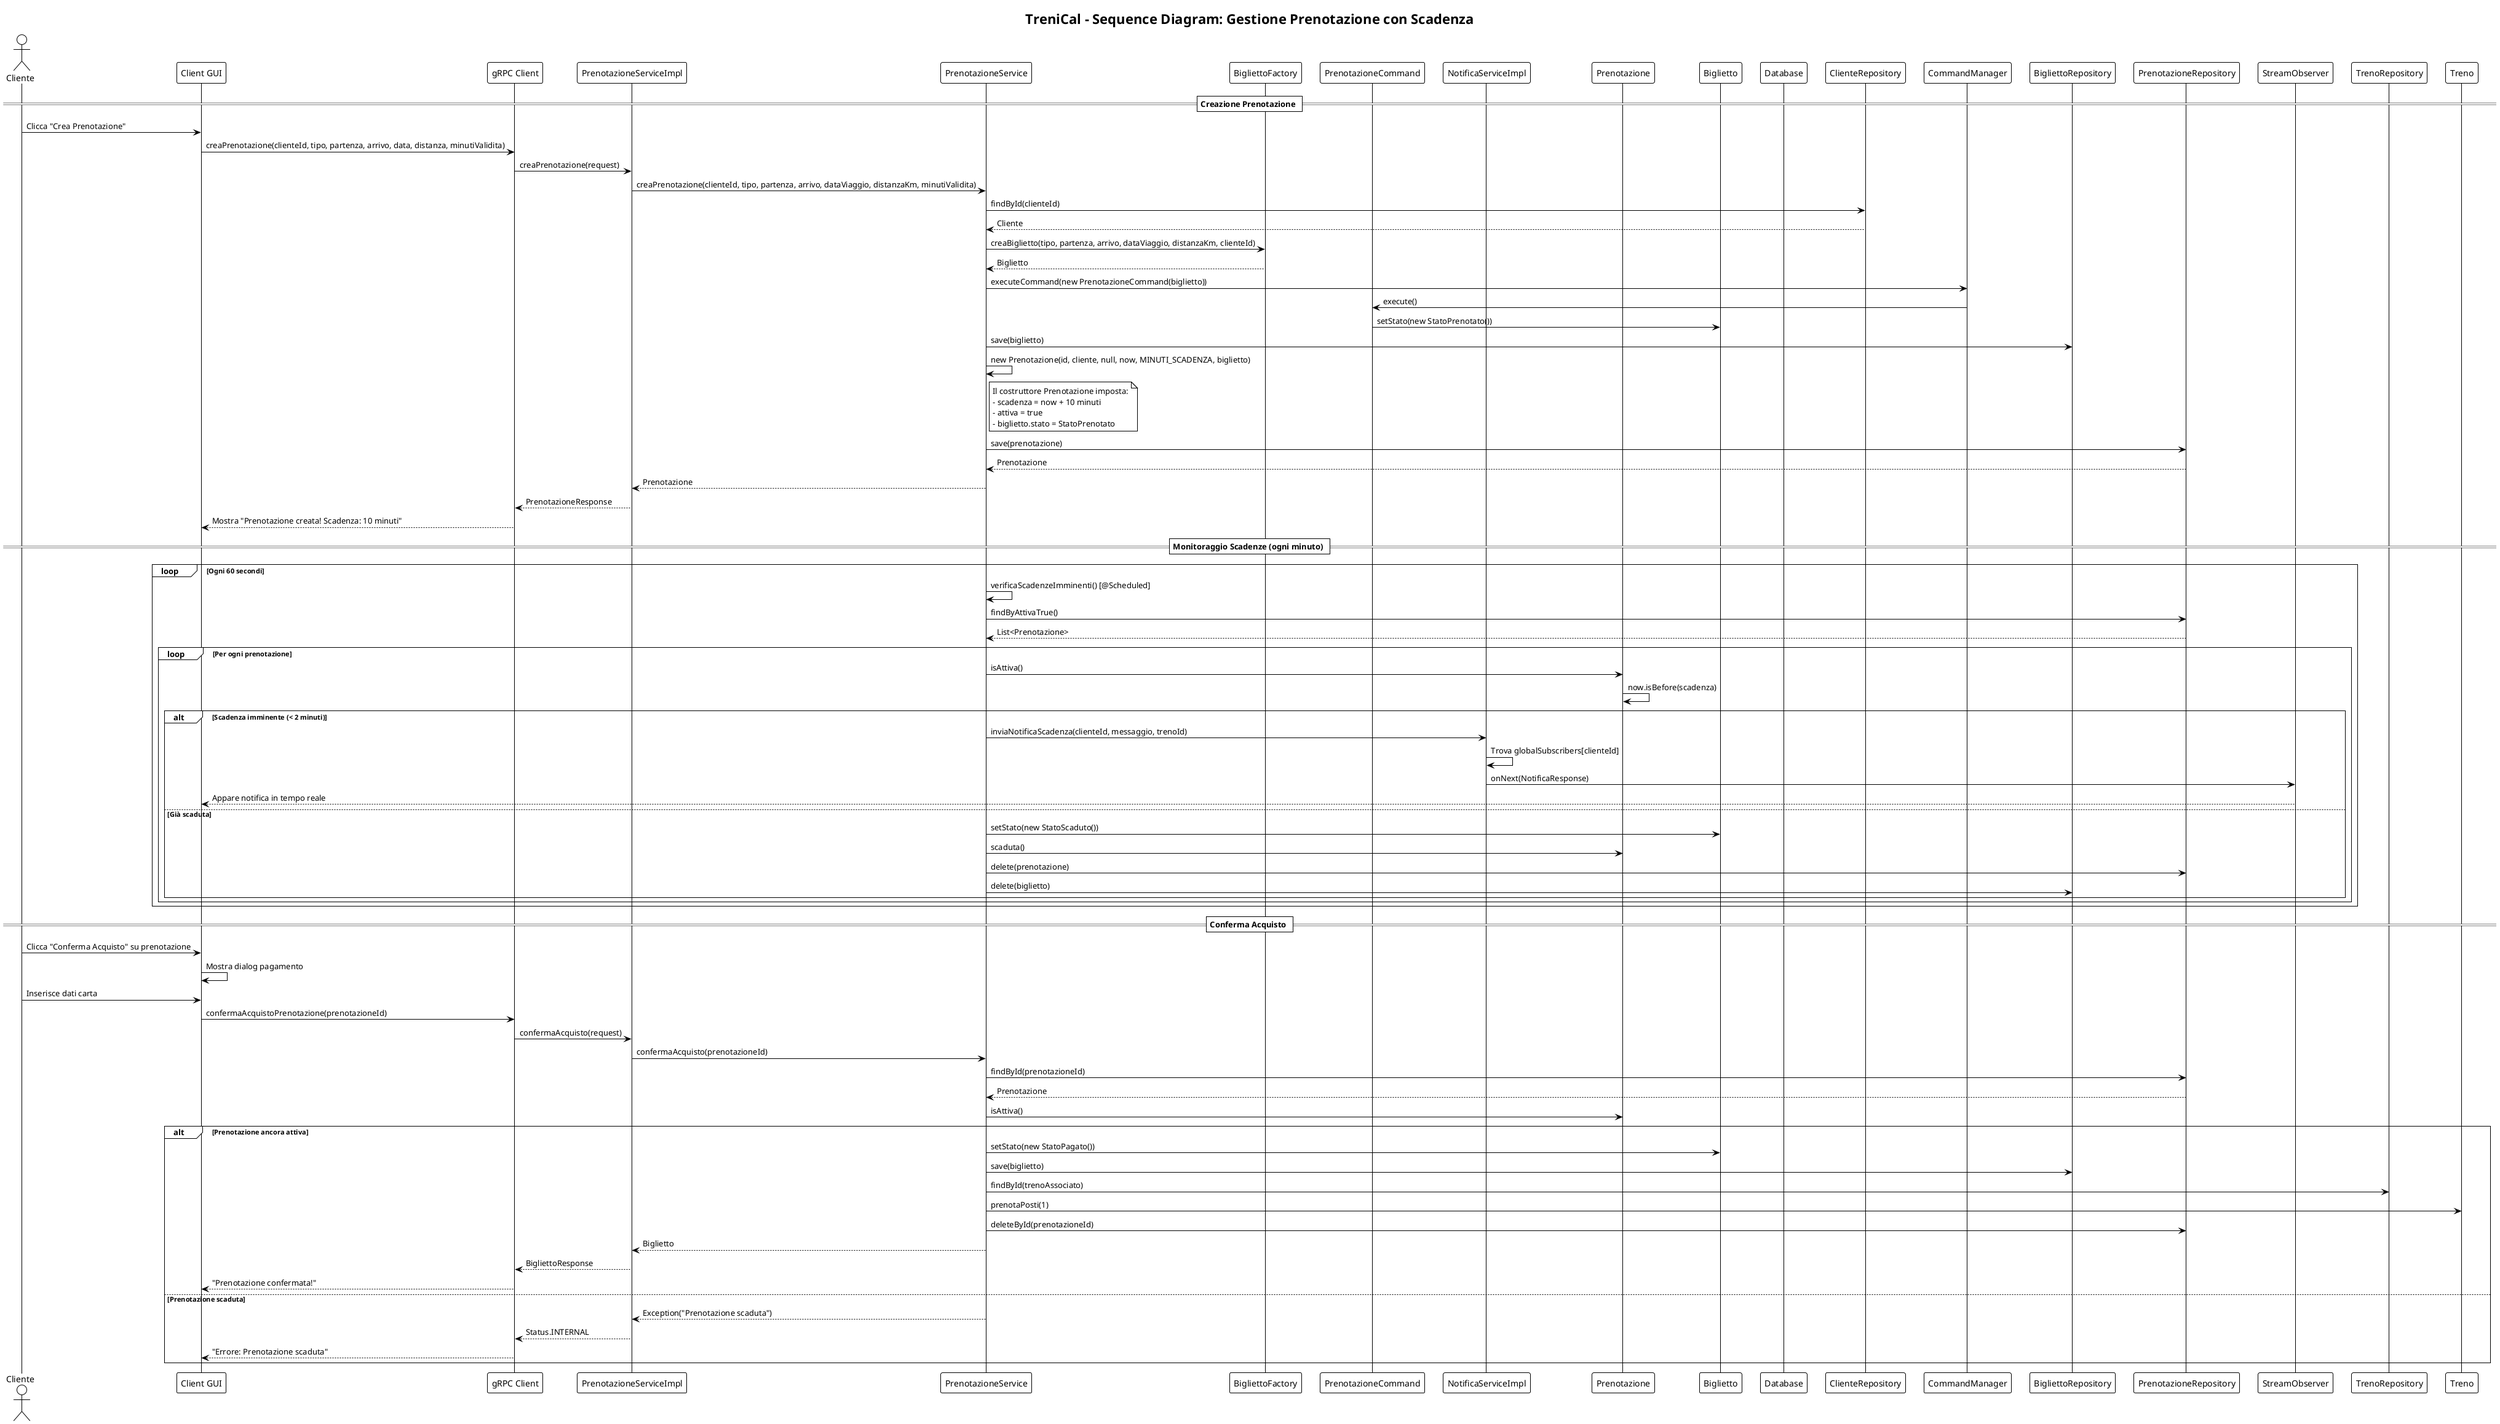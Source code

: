 @startuml
!theme plain
title TreniCal - Sequence Diagram: Gestione Prenotazione con Scadenza

actor Cliente as C
participant "Client GUI" as GUI
participant "gRPC Client" as GC
participant "PrenotazioneServiceImpl" as PSI
participant "PrenotazioneService" as PS
participant "BigliettoFactory" as BF
participant "PrenotazioneCommand" as PC
participant "NotificaServiceImpl" as NSI
participant "Prenotazione" as PREN
participant "Biglietto" as BIG
participant "Database" as DB

== Creazione Prenotazione ==
C -> GUI: Clicca "Crea Prenotazione"
GUI -> GC: creaPrenotazione(clienteId, tipo, partenza, arrivo, data, distanza, minutiValidita)
GC -> PSI: creaPrenotazione(request)
PSI -> PS: creaPrenotazione(clienteId, tipo, partenza, arrivo, dataViaggio, distanzaKm, minutiValidita)

PS -> "ClienteRepository": findById(clienteId)
"ClienteRepository" --> PS: Cliente

PS -> BF: creaBiglietto(tipo, partenza, arrivo, dataViaggio, distanzaKm, clienteId)
BF --> PS: Biglietto

PS -> "CommandManager": executeCommand(new PrenotazioneCommand(biglietto))
"CommandManager" -> PC: execute()
PC -> BIG: setStato(new StatoPrenotato())

PS -> "BigliettoRepository": save(biglietto)
PS -> PS: new Prenotazione(id, cliente, null, now, MINUTI_SCADENZA, biglietto)

note right of PS
    Il costruttore Prenotazione imposta:
    - scadenza = now + 10 minuti
    - attiva = true
    - biglietto.stato = StatoPrenotato
end note

PS -> "PrenotazioneRepository": save(prenotazione)
"PrenotazioneRepository" --> PS: Prenotazione

PS --> PSI: Prenotazione
PSI --> GC: PrenotazioneResponse
GC --> GUI: Mostra "Prenotazione creata! Scadenza: 10 minuti"

== Monitoraggio Scadenze (ogni minuto) ==
loop Ogni 60 secondi
    PS -> PS: verificaScadenzeImminenti() [@Scheduled]
    PS -> "PrenotazioneRepository": findByAttivaTrue()
    "PrenotazioneRepository" --> PS: List<Prenotazione>

    loop Per ogni prenotazione
        PS -> PREN: isAttiva()
        PREN -> PREN: now.isBefore(scadenza)

        alt Scadenza imminente (< 2 minuti)
            PS -> NSI: inviaNotificaScadenza(clienteId, messaggio, trenoId)
            NSI -> NSI: Trova globalSubscribers[clienteId]
            NSI -> "StreamObserver": onNext(NotificaResponse)
            "StreamObserver" --> GUI: Appare notifica in tempo reale

        else Già scaduta
            PS -> BIG: setStato(new StatoScaduto())
            PS -> PREN: scaduta()
            PS -> "PrenotazioneRepository": delete(prenotazione)
            PS -> "BigliettoRepository": delete(biglietto)
        end
    end
end

== Conferma Acquisto ==
C -> GUI: Clicca "Conferma Acquisto" su prenotazione
GUI -> GUI: Mostra dialog pagamento
C -> GUI: Inserisce dati carta
GUI -> GC: confermaAcquistoPrenotazione(prenotazioneId)
GC -> PSI: confermaAcquisto(request)
PSI -> PS: confermaAcquisto(prenotazioneId)

PS -> "PrenotazioneRepository": findById(prenotazioneId)
"PrenotazioneRepository" --> PS: Prenotazione

PS -> PREN: isAttiva()
alt Prenotazione ancora attiva
    PS -> BIG: setStato(new StatoPagato())
    PS -> "BigliettoRepository": save(biglietto)
    PS -> "TrenoRepository": findById(trenoAssociato)
    PS -> "Treno": prenotaPosti(1)
    PS -> "PrenotazioneRepository": deleteById(prenotazioneId)
    PS --> PSI: Biglietto
    PSI --> GC: BigliettoResponse
    GC --> GUI: "Prenotazione confermata!"
else Prenotazione scaduta
    PS --> PSI: Exception("Prenotazione scaduta")
    PSI --> GC: Status.INTERNAL
    GC --> GUI: "Errore: Prenotazione scaduta"
end

@enduml
